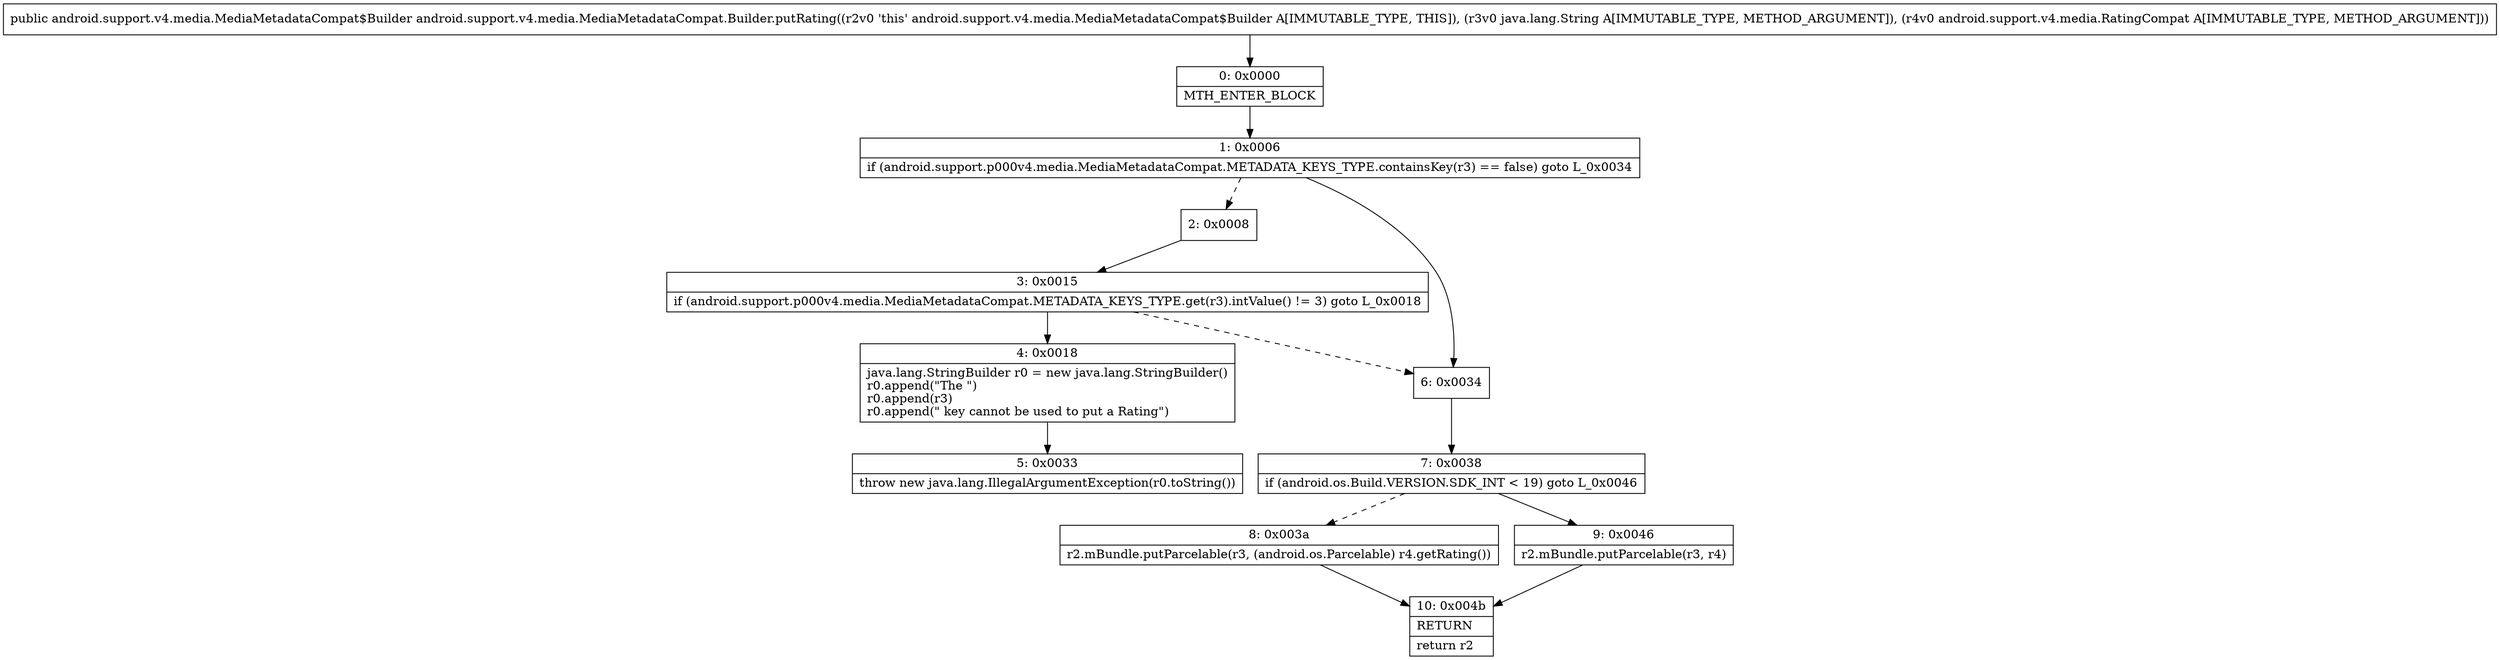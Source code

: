 digraph "CFG forandroid.support.v4.media.MediaMetadataCompat.Builder.putRating(Ljava\/lang\/String;Landroid\/support\/v4\/media\/RatingCompat;)Landroid\/support\/v4\/media\/MediaMetadataCompat$Builder;" {
Node_0 [shape=record,label="{0\:\ 0x0000|MTH_ENTER_BLOCK\l}"];
Node_1 [shape=record,label="{1\:\ 0x0006|if (android.support.p000v4.media.MediaMetadataCompat.METADATA_KEYS_TYPE.containsKey(r3) == false) goto L_0x0034\l}"];
Node_2 [shape=record,label="{2\:\ 0x0008}"];
Node_3 [shape=record,label="{3\:\ 0x0015|if (android.support.p000v4.media.MediaMetadataCompat.METADATA_KEYS_TYPE.get(r3).intValue() != 3) goto L_0x0018\l}"];
Node_4 [shape=record,label="{4\:\ 0x0018|java.lang.StringBuilder r0 = new java.lang.StringBuilder()\lr0.append(\"The \")\lr0.append(r3)\lr0.append(\" key cannot be used to put a Rating\")\l}"];
Node_5 [shape=record,label="{5\:\ 0x0033|throw new java.lang.IllegalArgumentException(r0.toString())\l}"];
Node_6 [shape=record,label="{6\:\ 0x0034}"];
Node_7 [shape=record,label="{7\:\ 0x0038|if (android.os.Build.VERSION.SDK_INT \< 19) goto L_0x0046\l}"];
Node_8 [shape=record,label="{8\:\ 0x003a|r2.mBundle.putParcelable(r3, (android.os.Parcelable) r4.getRating())\l}"];
Node_9 [shape=record,label="{9\:\ 0x0046|r2.mBundle.putParcelable(r3, r4)\l}"];
Node_10 [shape=record,label="{10\:\ 0x004b|RETURN\l|return r2\l}"];
MethodNode[shape=record,label="{public android.support.v4.media.MediaMetadataCompat$Builder android.support.v4.media.MediaMetadataCompat.Builder.putRating((r2v0 'this' android.support.v4.media.MediaMetadataCompat$Builder A[IMMUTABLE_TYPE, THIS]), (r3v0 java.lang.String A[IMMUTABLE_TYPE, METHOD_ARGUMENT]), (r4v0 android.support.v4.media.RatingCompat A[IMMUTABLE_TYPE, METHOD_ARGUMENT])) }"];
MethodNode -> Node_0;
Node_0 -> Node_1;
Node_1 -> Node_2[style=dashed];
Node_1 -> Node_6;
Node_2 -> Node_3;
Node_3 -> Node_4;
Node_3 -> Node_6[style=dashed];
Node_4 -> Node_5;
Node_6 -> Node_7;
Node_7 -> Node_8[style=dashed];
Node_7 -> Node_9;
Node_8 -> Node_10;
Node_9 -> Node_10;
}

